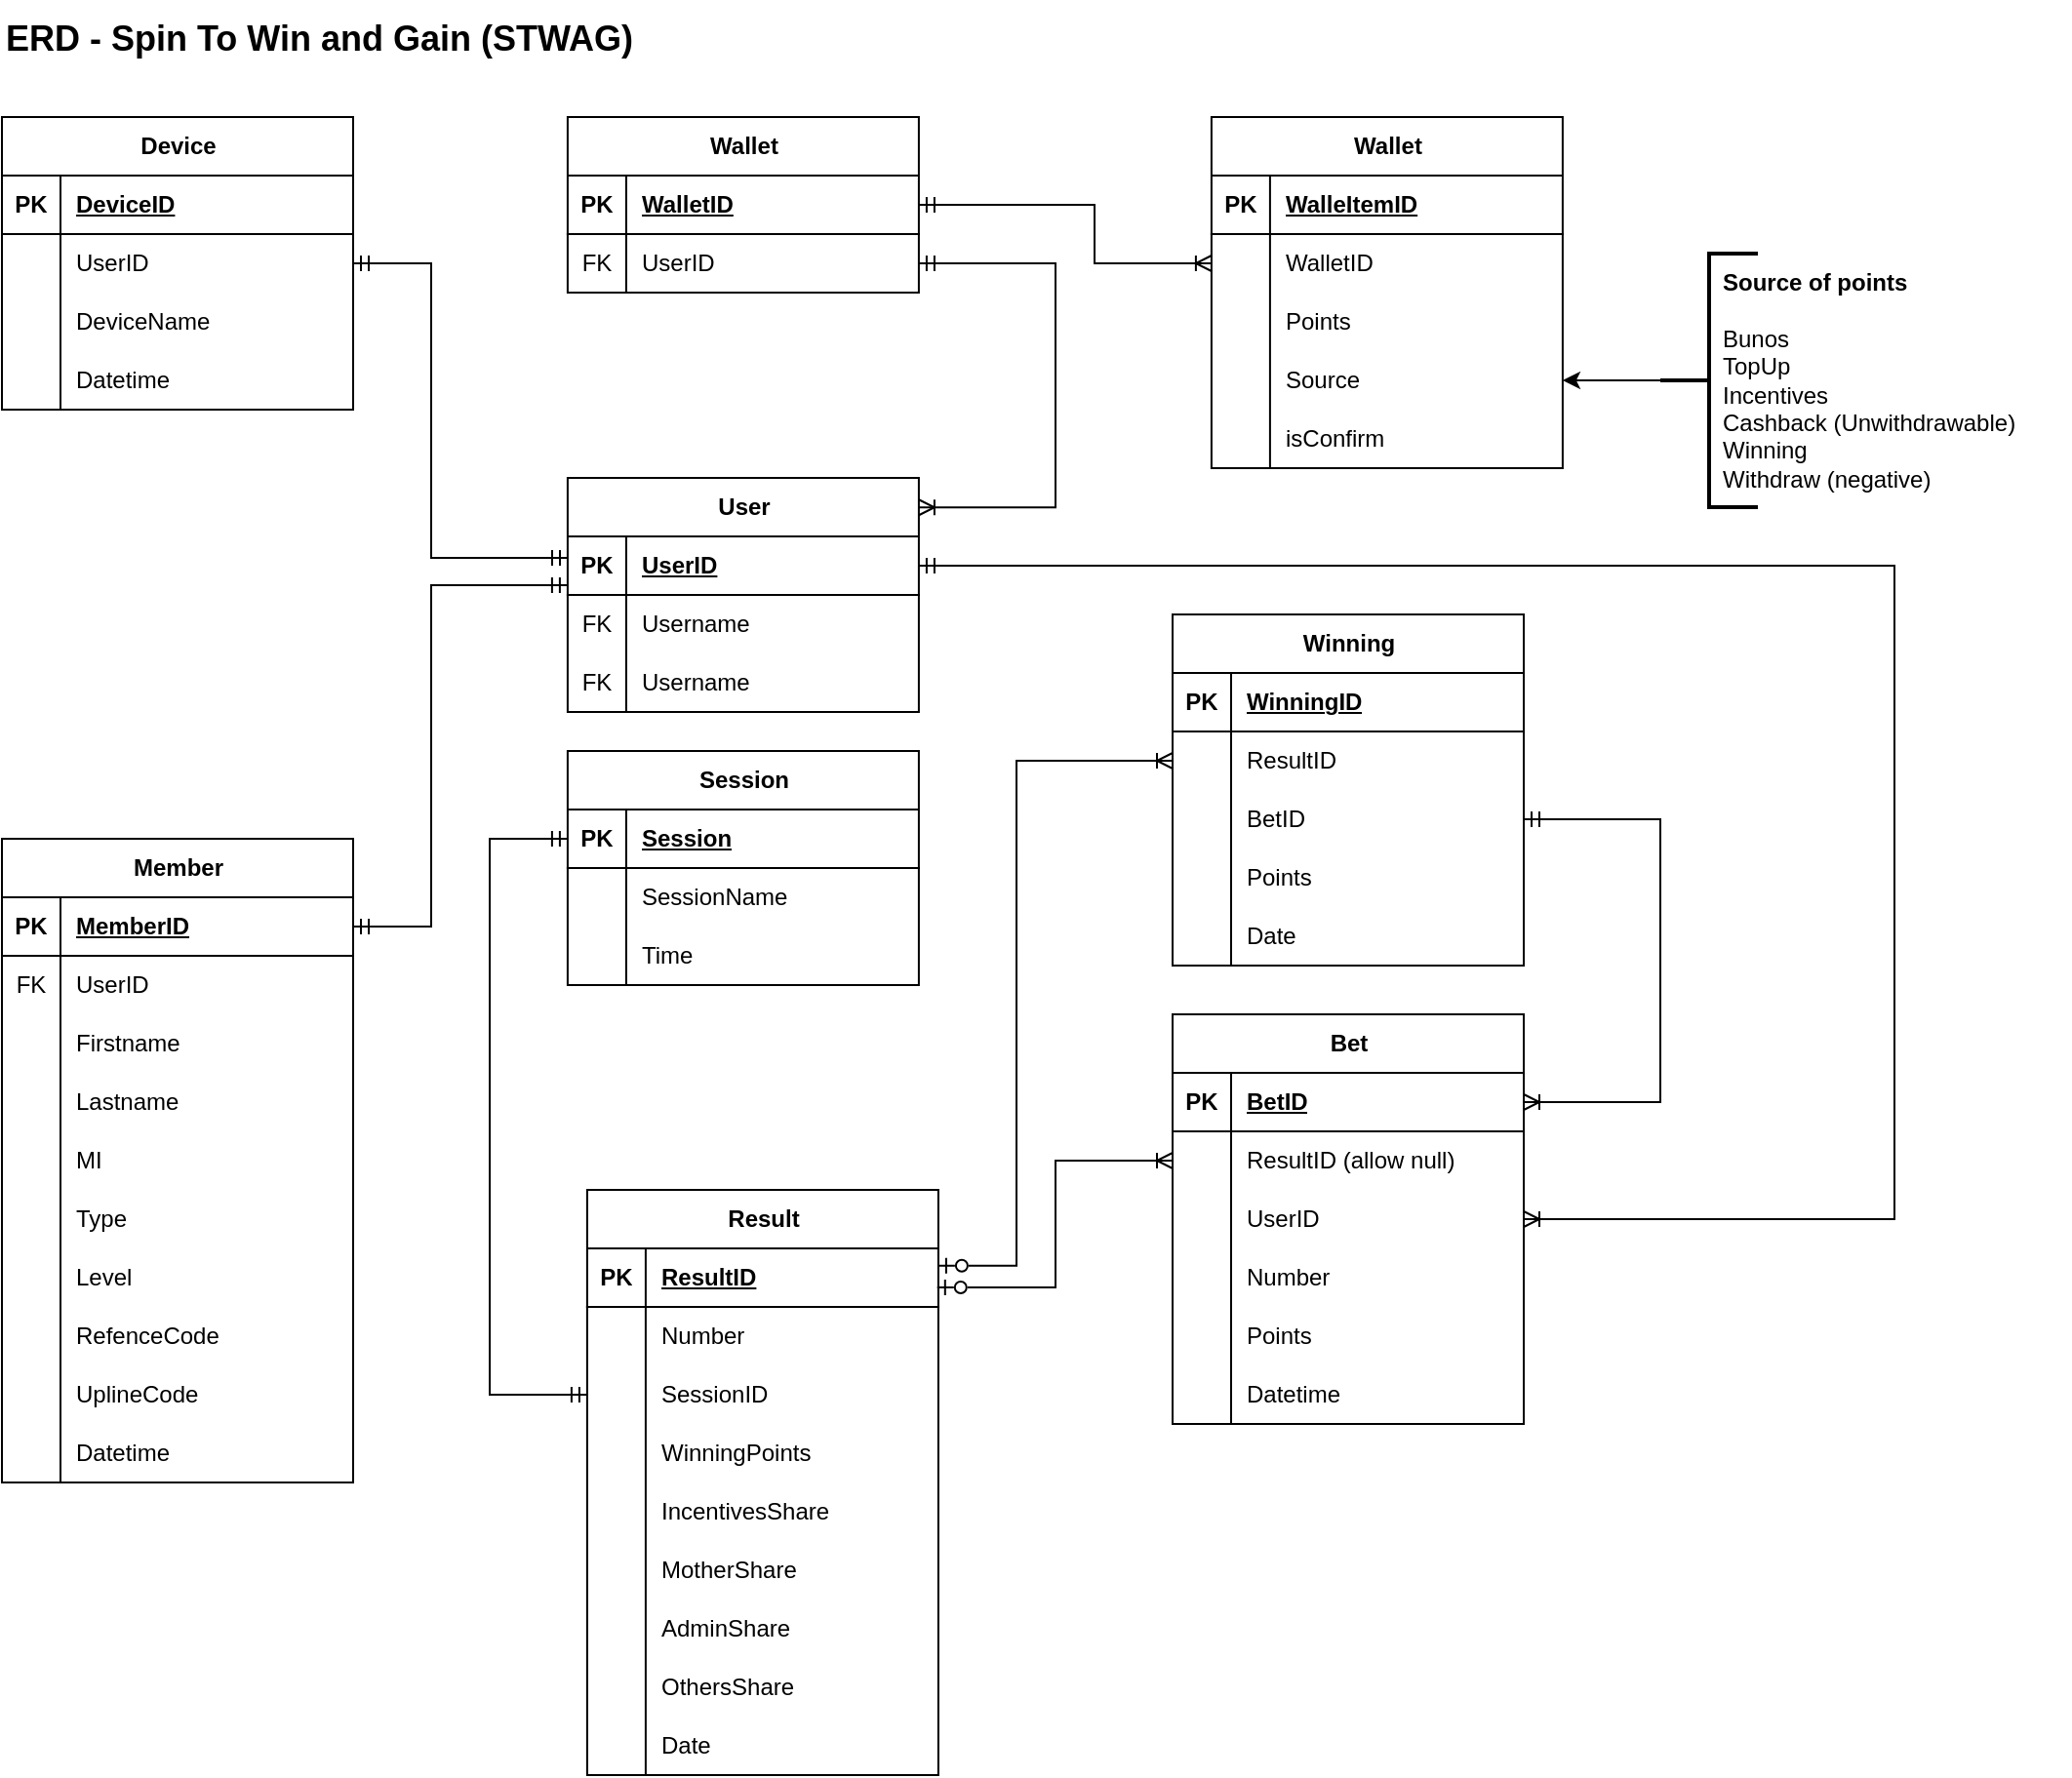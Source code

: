 <mxfile version="26.2.12">
  <diagram name="Page-1" id="dEiOhLW02s0xrNptyXfP">
    <mxGraphModel dx="-41" dy="862" grid="1" gridSize="10" guides="1" tooltips="1" connect="1" arrows="1" fold="1" page="1" pageScale="1" pageWidth="1400" pageHeight="850" math="0" shadow="0">
      <root>
        <mxCell id="0" />
        <mxCell id="1" parent="0" />
        <mxCell id="LVrBTuVjcFDiB5UdXU5p-177" value="Wallet" style="shape=table;startSize=30;container=1;collapsible=1;childLayout=tableLayout;fixedRows=1;rowLines=0;fontStyle=1;align=center;resizeLast=1;html=1;" parent="1" vertex="1">
          <mxGeometry x="2069.95" y="100" width="180" height="180" as="geometry" />
        </mxCell>
        <mxCell id="LVrBTuVjcFDiB5UdXU5p-178" value="" style="shape=tableRow;horizontal=0;startSize=0;swimlaneHead=0;swimlaneBody=0;fillColor=none;collapsible=0;dropTarget=0;points=[[0,0.5],[1,0.5]];portConstraint=eastwest;top=0;left=0;right=0;bottom=1;" parent="LVrBTuVjcFDiB5UdXU5p-177" vertex="1">
          <mxGeometry y="30" width="180" height="30" as="geometry" />
        </mxCell>
        <mxCell id="LVrBTuVjcFDiB5UdXU5p-179" value="PK" style="shape=partialRectangle;connectable=0;fillColor=none;top=0;left=0;bottom=0;right=0;fontStyle=1;overflow=hidden;whiteSpace=wrap;html=1;" parent="LVrBTuVjcFDiB5UdXU5p-178" vertex="1">
          <mxGeometry width="30" height="30" as="geometry">
            <mxRectangle width="30" height="30" as="alternateBounds" />
          </mxGeometry>
        </mxCell>
        <mxCell id="LVrBTuVjcFDiB5UdXU5p-180" value="WalleItemID" style="shape=partialRectangle;connectable=0;fillColor=none;top=0;left=0;bottom=0;right=0;align=left;spacingLeft=6;fontStyle=5;overflow=hidden;whiteSpace=wrap;html=1;" parent="LVrBTuVjcFDiB5UdXU5p-178" vertex="1">
          <mxGeometry x="30" width="150" height="30" as="geometry">
            <mxRectangle width="150" height="30" as="alternateBounds" />
          </mxGeometry>
        </mxCell>
        <mxCell id="LVrBTuVjcFDiB5UdXU5p-181" value="" style="shape=tableRow;horizontal=0;startSize=0;swimlaneHead=0;swimlaneBody=0;fillColor=none;collapsible=0;dropTarget=0;points=[[0,0.5],[1,0.5]];portConstraint=eastwest;top=0;left=0;right=0;bottom=0;" parent="LVrBTuVjcFDiB5UdXU5p-177" vertex="1">
          <mxGeometry y="60" width="180" height="30" as="geometry" />
        </mxCell>
        <mxCell id="LVrBTuVjcFDiB5UdXU5p-182" value="" style="shape=partialRectangle;connectable=0;fillColor=none;top=0;left=0;bottom=0;right=0;editable=1;overflow=hidden;whiteSpace=wrap;html=1;" parent="LVrBTuVjcFDiB5UdXU5p-181" vertex="1">
          <mxGeometry width="30" height="30" as="geometry">
            <mxRectangle width="30" height="30" as="alternateBounds" />
          </mxGeometry>
        </mxCell>
        <mxCell id="LVrBTuVjcFDiB5UdXU5p-183" value="WalletID" style="shape=partialRectangle;connectable=0;fillColor=none;top=0;left=0;bottom=0;right=0;align=left;spacingLeft=6;overflow=hidden;whiteSpace=wrap;html=1;" parent="LVrBTuVjcFDiB5UdXU5p-181" vertex="1">
          <mxGeometry x="30" width="150" height="30" as="geometry">
            <mxRectangle width="150" height="30" as="alternateBounds" />
          </mxGeometry>
        </mxCell>
        <mxCell id="LVrBTuVjcFDiB5UdXU5p-184" value="" style="shape=tableRow;horizontal=0;startSize=0;swimlaneHead=0;swimlaneBody=0;fillColor=none;collapsible=0;dropTarget=0;points=[[0,0.5],[1,0.5]];portConstraint=eastwest;top=0;left=0;right=0;bottom=0;" parent="LVrBTuVjcFDiB5UdXU5p-177" vertex="1">
          <mxGeometry y="90" width="180" height="30" as="geometry" />
        </mxCell>
        <mxCell id="LVrBTuVjcFDiB5UdXU5p-185" value="" style="shape=partialRectangle;connectable=0;fillColor=none;top=0;left=0;bottom=0;right=0;editable=1;overflow=hidden;whiteSpace=wrap;html=1;" parent="LVrBTuVjcFDiB5UdXU5p-184" vertex="1">
          <mxGeometry width="30" height="30" as="geometry">
            <mxRectangle width="30" height="30" as="alternateBounds" />
          </mxGeometry>
        </mxCell>
        <mxCell id="LVrBTuVjcFDiB5UdXU5p-186" value="Points" style="shape=partialRectangle;connectable=0;fillColor=none;top=0;left=0;bottom=0;right=0;align=left;spacingLeft=6;overflow=hidden;whiteSpace=wrap;html=1;" parent="LVrBTuVjcFDiB5UdXU5p-184" vertex="1">
          <mxGeometry x="30" width="150" height="30" as="geometry">
            <mxRectangle width="150" height="30" as="alternateBounds" />
          </mxGeometry>
        </mxCell>
        <mxCell id="LVrBTuVjcFDiB5UdXU5p-291" style="shape=tableRow;horizontal=0;startSize=0;swimlaneHead=0;swimlaneBody=0;fillColor=none;collapsible=0;dropTarget=0;points=[[0,0.5],[1,0.5]];portConstraint=eastwest;top=0;left=0;right=0;bottom=0;" parent="LVrBTuVjcFDiB5UdXU5p-177" vertex="1">
          <mxGeometry y="120" width="180" height="30" as="geometry" />
        </mxCell>
        <mxCell id="LVrBTuVjcFDiB5UdXU5p-292" style="shape=partialRectangle;connectable=0;fillColor=none;top=0;left=0;bottom=0;right=0;editable=1;overflow=hidden;whiteSpace=wrap;html=1;" parent="LVrBTuVjcFDiB5UdXU5p-291" vertex="1">
          <mxGeometry width="30" height="30" as="geometry">
            <mxRectangle width="30" height="30" as="alternateBounds" />
          </mxGeometry>
        </mxCell>
        <mxCell id="LVrBTuVjcFDiB5UdXU5p-293" value="Source" style="shape=partialRectangle;connectable=0;fillColor=none;top=0;left=0;bottom=0;right=0;align=left;spacingLeft=6;overflow=hidden;whiteSpace=wrap;html=1;" parent="LVrBTuVjcFDiB5UdXU5p-291" vertex="1">
          <mxGeometry x="30" width="150" height="30" as="geometry">
            <mxRectangle width="150" height="30" as="alternateBounds" />
          </mxGeometry>
        </mxCell>
        <mxCell id="LVrBTuVjcFDiB5UdXU5p-492" style="shape=tableRow;horizontal=0;startSize=0;swimlaneHead=0;swimlaneBody=0;fillColor=none;collapsible=0;dropTarget=0;points=[[0,0.5],[1,0.5]];portConstraint=eastwest;top=0;left=0;right=0;bottom=0;" parent="LVrBTuVjcFDiB5UdXU5p-177" vertex="1">
          <mxGeometry y="150" width="180" height="30" as="geometry" />
        </mxCell>
        <mxCell id="LVrBTuVjcFDiB5UdXU5p-493" style="shape=partialRectangle;connectable=0;fillColor=none;top=0;left=0;bottom=0;right=0;editable=1;overflow=hidden;whiteSpace=wrap;html=1;" parent="LVrBTuVjcFDiB5UdXU5p-492" vertex="1">
          <mxGeometry width="30" height="30" as="geometry">
            <mxRectangle width="30" height="30" as="alternateBounds" />
          </mxGeometry>
        </mxCell>
        <mxCell id="LVrBTuVjcFDiB5UdXU5p-494" value="isConfirm" style="shape=partialRectangle;connectable=0;fillColor=none;top=0;left=0;bottom=0;right=0;align=left;spacingLeft=6;overflow=hidden;whiteSpace=wrap;html=1;" parent="LVrBTuVjcFDiB5UdXU5p-492" vertex="1">
          <mxGeometry x="30" width="150" height="30" as="geometry">
            <mxRectangle width="150" height="30" as="alternateBounds" />
          </mxGeometry>
        </mxCell>
        <mxCell id="LVrBTuVjcFDiB5UdXU5p-209" value="User" style="shape=table;startSize=30;container=1;collapsible=1;childLayout=tableLayout;fixedRows=1;rowLines=0;fontStyle=1;align=center;resizeLast=1;html=1;" parent="1" vertex="1">
          <mxGeometry x="1739.95" y="285" width="180" height="120" as="geometry">
            <mxRectangle x="350" y="400" width="70" height="30" as="alternateBounds" />
          </mxGeometry>
        </mxCell>
        <mxCell id="LVrBTuVjcFDiB5UdXU5p-210" value="" style="shape=tableRow;horizontal=0;startSize=0;swimlaneHead=0;swimlaneBody=0;fillColor=none;collapsible=0;dropTarget=0;points=[[0,0.5],[1,0.5]];portConstraint=eastwest;top=0;left=0;right=0;bottom=1;" parent="LVrBTuVjcFDiB5UdXU5p-209" vertex="1">
          <mxGeometry y="30" width="180" height="30" as="geometry" />
        </mxCell>
        <mxCell id="LVrBTuVjcFDiB5UdXU5p-211" value="PK" style="shape=partialRectangle;connectable=0;fillColor=none;top=0;left=0;bottom=0;right=0;fontStyle=1;overflow=hidden;whiteSpace=wrap;html=1;" parent="LVrBTuVjcFDiB5UdXU5p-210" vertex="1">
          <mxGeometry width="30" height="30" as="geometry">
            <mxRectangle width="30" height="30" as="alternateBounds" />
          </mxGeometry>
        </mxCell>
        <mxCell id="LVrBTuVjcFDiB5UdXU5p-212" value="UserID" style="shape=partialRectangle;connectable=0;fillColor=none;top=0;left=0;bottom=0;right=0;align=left;spacingLeft=6;fontStyle=5;overflow=hidden;whiteSpace=wrap;html=1;" parent="LVrBTuVjcFDiB5UdXU5p-210" vertex="1">
          <mxGeometry x="30" width="150" height="30" as="geometry">
            <mxRectangle width="150" height="30" as="alternateBounds" />
          </mxGeometry>
        </mxCell>
        <mxCell id="LVrBTuVjcFDiB5UdXU5p-288" value="" style="shape=tableRow;horizontal=0;startSize=0;swimlaneHead=0;swimlaneBody=0;fillColor=none;collapsible=0;dropTarget=0;points=[[0,0.5],[1,0.5]];portConstraint=eastwest;top=0;left=0;right=0;bottom=0;" parent="LVrBTuVjcFDiB5UdXU5p-209" vertex="1">
          <mxGeometry y="60" width="180" height="30" as="geometry" />
        </mxCell>
        <mxCell id="LVrBTuVjcFDiB5UdXU5p-289" value="FK" style="shape=partialRectangle;connectable=0;fillColor=none;top=0;left=0;bottom=0;right=0;editable=1;overflow=hidden;whiteSpace=wrap;html=1;" parent="LVrBTuVjcFDiB5UdXU5p-288" vertex="1">
          <mxGeometry width="30" height="30" as="geometry">
            <mxRectangle width="30" height="30" as="alternateBounds" />
          </mxGeometry>
        </mxCell>
        <mxCell id="LVrBTuVjcFDiB5UdXU5p-290" value="Username" style="shape=partialRectangle;connectable=0;fillColor=none;top=0;left=0;bottom=0;right=0;align=left;spacingLeft=6;overflow=hidden;whiteSpace=wrap;html=1;" parent="LVrBTuVjcFDiB5UdXU5p-288" vertex="1">
          <mxGeometry x="30" width="150" height="30" as="geometry">
            <mxRectangle width="150" height="30" as="alternateBounds" />
          </mxGeometry>
        </mxCell>
        <mxCell id="LVrBTuVjcFDiB5UdXU5p-213" value="" style="shape=tableRow;horizontal=0;startSize=0;swimlaneHead=0;swimlaneBody=0;fillColor=none;collapsible=0;dropTarget=0;points=[[0,0.5],[1,0.5]];portConstraint=eastwest;top=0;left=0;right=0;bottom=0;" parent="LVrBTuVjcFDiB5UdXU5p-209" vertex="1">
          <mxGeometry y="90" width="180" height="30" as="geometry" />
        </mxCell>
        <mxCell id="LVrBTuVjcFDiB5UdXU5p-214" value="FK" style="shape=partialRectangle;connectable=0;fillColor=none;top=0;left=0;bottom=0;right=0;editable=1;overflow=hidden;whiteSpace=wrap;html=1;" parent="LVrBTuVjcFDiB5UdXU5p-213" vertex="1">
          <mxGeometry width="30" height="30" as="geometry">
            <mxRectangle width="30" height="30" as="alternateBounds" />
          </mxGeometry>
        </mxCell>
        <mxCell id="LVrBTuVjcFDiB5UdXU5p-215" value="Username" style="shape=partialRectangle;connectable=0;fillColor=none;top=0;left=0;bottom=0;right=0;align=left;spacingLeft=6;overflow=hidden;whiteSpace=wrap;html=1;" parent="LVrBTuVjcFDiB5UdXU5p-213" vertex="1">
          <mxGeometry x="30" width="150" height="30" as="geometry">
            <mxRectangle width="150" height="30" as="alternateBounds" />
          </mxGeometry>
        </mxCell>
        <mxCell id="LVrBTuVjcFDiB5UdXU5p-216" value="" style="edgeStyle=orthogonalEdgeStyle;fontSize=12;html=1;endArrow=ERoneToMany;startArrow=ERmandOne;rounded=0;fontFamily=Helvetica;fontColor=default;fontStyle=1;exitX=1;exitY=0.5;exitDx=0;exitDy=0;entryX=0;entryY=0.5;entryDx=0;entryDy=0;endFill=0;startFill=0;" parent="1" source="LVrBTuVjcFDiB5UdXU5p-295" target="LVrBTuVjcFDiB5UdXU5p-181" edge="1">
          <mxGeometry width="100" height="100" relative="1" as="geometry">
            <mxPoint x="1649.95" y="300" as="sourcePoint" />
            <mxPoint x="1639.95" y="40" as="targetPoint" />
            <Array as="points">
              <mxPoint x="2010" y="145" />
              <mxPoint x="2010" y="175" />
            </Array>
          </mxGeometry>
        </mxCell>
        <mxCell id="LVrBTuVjcFDiB5UdXU5p-217" value="" style="edgeStyle=orthogonalEdgeStyle;fontSize=12;html=1;endArrow=ERmandOne;startArrow=ERmandOne;rounded=0;fontFamily=Helvetica;fontColor=default;fontStyle=1;endFill=0;entryX=1;entryY=0.5;entryDx=0;entryDy=0;" parent="1" source="LVrBTuVjcFDiB5UdXU5p-210" target="LVrBTuVjcFDiB5UdXU5p-377" edge="1">
          <mxGeometry width="100" height="100" relative="1" as="geometry">
            <mxPoint x="1839.95" y="225" as="sourcePoint" />
            <mxPoint x="1630" y="510" as="targetPoint" />
            <Array as="points">
              <mxPoint x="1670" y="340" />
              <mxPoint x="1670" y="515" />
            </Array>
          </mxGeometry>
        </mxCell>
        <mxCell id="LVrBTuVjcFDiB5UdXU5p-294" value="Wallet" style="shape=table;startSize=30;container=1;collapsible=1;childLayout=tableLayout;fixedRows=1;rowLines=0;fontStyle=1;align=center;resizeLast=1;html=1;" parent="1" vertex="1">
          <mxGeometry x="1739.95" y="100" width="180" height="90" as="geometry">
            <mxRectangle x="350" y="400" width="70" height="30" as="alternateBounds" />
          </mxGeometry>
        </mxCell>
        <mxCell id="LVrBTuVjcFDiB5UdXU5p-295" value="" style="shape=tableRow;horizontal=0;startSize=0;swimlaneHead=0;swimlaneBody=0;fillColor=none;collapsible=0;dropTarget=0;points=[[0,0.5],[1,0.5]];portConstraint=eastwest;top=0;left=0;right=0;bottom=1;" parent="LVrBTuVjcFDiB5UdXU5p-294" vertex="1">
          <mxGeometry y="30" width="180" height="30" as="geometry" />
        </mxCell>
        <mxCell id="LVrBTuVjcFDiB5UdXU5p-296" value="PK" style="shape=partialRectangle;connectable=0;fillColor=none;top=0;left=0;bottom=0;right=0;fontStyle=1;overflow=hidden;whiteSpace=wrap;html=1;" parent="LVrBTuVjcFDiB5UdXU5p-295" vertex="1">
          <mxGeometry width="30" height="30" as="geometry">
            <mxRectangle width="30" height="30" as="alternateBounds" />
          </mxGeometry>
        </mxCell>
        <mxCell id="LVrBTuVjcFDiB5UdXU5p-297" value="WalletID" style="shape=partialRectangle;connectable=0;fillColor=none;top=0;left=0;bottom=0;right=0;align=left;spacingLeft=6;fontStyle=5;overflow=hidden;whiteSpace=wrap;html=1;" parent="LVrBTuVjcFDiB5UdXU5p-295" vertex="1">
          <mxGeometry x="30" width="150" height="30" as="geometry">
            <mxRectangle width="150" height="30" as="alternateBounds" />
          </mxGeometry>
        </mxCell>
        <mxCell id="LVrBTuVjcFDiB5UdXU5p-298" value="" style="shape=tableRow;horizontal=0;startSize=0;swimlaneHead=0;swimlaneBody=0;fillColor=none;collapsible=0;dropTarget=0;points=[[0,0.5],[1,0.5]];portConstraint=eastwest;top=0;left=0;right=0;bottom=0;" parent="LVrBTuVjcFDiB5UdXU5p-294" vertex="1">
          <mxGeometry y="60" width="180" height="30" as="geometry" />
        </mxCell>
        <mxCell id="LVrBTuVjcFDiB5UdXU5p-299" value="FK" style="shape=partialRectangle;connectable=0;fillColor=none;top=0;left=0;bottom=0;right=0;editable=1;overflow=hidden;whiteSpace=wrap;html=1;" parent="LVrBTuVjcFDiB5UdXU5p-298" vertex="1">
          <mxGeometry width="30" height="30" as="geometry">
            <mxRectangle width="30" height="30" as="alternateBounds" />
          </mxGeometry>
        </mxCell>
        <mxCell id="LVrBTuVjcFDiB5UdXU5p-300" value="UserID" style="shape=partialRectangle;connectable=0;fillColor=none;top=0;left=0;bottom=0;right=0;align=left;spacingLeft=6;overflow=hidden;whiteSpace=wrap;html=1;" parent="LVrBTuVjcFDiB5UdXU5p-298" vertex="1">
          <mxGeometry x="30" width="150" height="30" as="geometry">
            <mxRectangle width="150" height="30" as="alternateBounds" />
          </mxGeometry>
        </mxCell>
        <mxCell id="LVrBTuVjcFDiB5UdXU5p-301" value="" style="edgeStyle=orthogonalEdgeStyle;fontSize=12;html=1;endArrow=ERoneToMany;startArrow=ERmandOne;rounded=0;fontFamily=Helvetica;fontColor=default;fontStyle=1;exitX=1;exitY=0.5;exitDx=0;exitDy=0;entryX=1;entryY=0.126;entryDx=0;entryDy=0;endFill=0;startFill=0;entryPerimeter=0;" parent="1" source="LVrBTuVjcFDiB5UdXU5p-298" target="LVrBTuVjcFDiB5UdXU5p-209" edge="1">
          <mxGeometry width="100" height="100" relative="1" as="geometry">
            <mxPoint x="1640" y="50" as="sourcePoint" />
            <mxPoint x="1750" y="80" as="targetPoint" />
            <Array as="points">
              <mxPoint x="1990" y="175" />
              <mxPoint x="1990" y="300" />
            </Array>
          </mxGeometry>
        </mxCell>
        <mxCell id="LVrBTuVjcFDiB5UdXU5p-313" value="Device" style="shape=table;startSize=30;container=1;collapsible=1;childLayout=tableLayout;fixedRows=1;rowLines=0;fontStyle=1;align=center;resizeLast=1;html=1;" parent="1" vertex="1">
          <mxGeometry x="1450" y="100" width="180" height="150" as="geometry">
            <mxRectangle x="1450" y="100" width="80" height="30" as="alternateBounds" />
          </mxGeometry>
        </mxCell>
        <mxCell id="LVrBTuVjcFDiB5UdXU5p-314" value="" style="shape=tableRow;horizontal=0;startSize=0;swimlaneHead=0;swimlaneBody=0;fillColor=none;collapsible=0;dropTarget=0;points=[[0,0.5],[1,0.5]];portConstraint=eastwest;top=0;left=0;right=0;bottom=1;" parent="LVrBTuVjcFDiB5UdXU5p-313" vertex="1">
          <mxGeometry y="30" width="180" height="30" as="geometry" />
        </mxCell>
        <mxCell id="LVrBTuVjcFDiB5UdXU5p-315" value="PK" style="shape=partialRectangle;connectable=0;fillColor=none;top=0;left=0;bottom=0;right=0;fontStyle=1;overflow=hidden;whiteSpace=wrap;html=1;" parent="LVrBTuVjcFDiB5UdXU5p-314" vertex="1">
          <mxGeometry width="30" height="30" as="geometry">
            <mxRectangle width="30" height="30" as="alternateBounds" />
          </mxGeometry>
        </mxCell>
        <mxCell id="LVrBTuVjcFDiB5UdXU5p-316" value="DeviceID" style="shape=partialRectangle;connectable=0;fillColor=none;top=0;left=0;bottom=0;right=0;align=left;spacingLeft=6;fontStyle=5;overflow=hidden;whiteSpace=wrap;html=1;" parent="LVrBTuVjcFDiB5UdXU5p-314" vertex="1">
          <mxGeometry x="30" width="150" height="30" as="geometry">
            <mxRectangle width="150" height="30" as="alternateBounds" />
          </mxGeometry>
        </mxCell>
        <mxCell id="LVrBTuVjcFDiB5UdXU5p-317" value="" style="shape=tableRow;horizontal=0;startSize=0;swimlaneHead=0;swimlaneBody=0;fillColor=none;collapsible=0;dropTarget=0;points=[[0,0.5],[1,0.5]];portConstraint=eastwest;top=0;left=0;right=0;bottom=0;" parent="LVrBTuVjcFDiB5UdXU5p-313" vertex="1">
          <mxGeometry y="60" width="180" height="30" as="geometry" />
        </mxCell>
        <mxCell id="LVrBTuVjcFDiB5UdXU5p-318" value="" style="shape=partialRectangle;connectable=0;fillColor=none;top=0;left=0;bottom=0;right=0;editable=1;overflow=hidden;whiteSpace=wrap;html=1;" parent="LVrBTuVjcFDiB5UdXU5p-317" vertex="1">
          <mxGeometry width="30" height="30" as="geometry">
            <mxRectangle width="30" height="30" as="alternateBounds" />
          </mxGeometry>
        </mxCell>
        <mxCell id="LVrBTuVjcFDiB5UdXU5p-319" value="UserID" style="shape=partialRectangle;connectable=0;fillColor=none;top=0;left=0;bottom=0;right=0;align=left;spacingLeft=6;overflow=hidden;whiteSpace=wrap;html=1;" parent="LVrBTuVjcFDiB5UdXU5p-317" vertex="1">
          <mxGeometry x="30" width="150" height="30" as="geometry">
            <mxRectangle width="150" height="30" as="alternateBounds" />
          </mxGeometry>
        </mxCell>
        <mxCell id="LVrBTuVjcFDiB5UdXU5p-320" value="" style="shape=tableRow;horizontal=0;startSize=0;swimlaneHead=0;swimlaneBody=0;fillColor=none;collapsible=0;dropTarget=0;points=[[0,0.5],[1,0.5]];portConstraint=eastwest;top=0;left=0;right=0;bottom=0;" parent="LVrBTuVjcFDiB5UdXU5p-313" vertex="1">
          <mxGeometry y="90" width="180" height="30" as="geometry" />
        </mxCell>
        <mxCell id="LVrBTuVjcFDiB5UdXU5p-321" value="" style="shape=partialRectangle;connectable=0;fillColor=none;top=0;left=0;bottom=0;right=0;editable=1;overflow=hidden;whiteSpace=wrap;html=1;" parent="LVrBTuVjcFDiB5UdXU5p-320" vertex="1">
          <mxGeometry width="30" height="30" as="geometry">
            <mxRectangle width="30" height="30" as="alternateBounds" />
          </mxGeometry>
        </mxCell>
        <mxCell id="LVrBTuVjcFDiB5UdXU5p-322" value="DeviceName" style="shape=partialRectangle;connectable=0;fillColor=none;top=0;left=0;bottom=0;right=0;align=left;spacingLeft=6;overflow=hidden;whiteSpace=wrap;html=1;" parent="LVrBTuVjcFDiB5UdXU5p-320" vertex="1">
          <mxGeometry x="30" width="150" height="30" as="geometry">
            <mxRectangle width="150" height="30" as="alternateBounds" />
          </mxGeometry>
        </mxCell>
        <mxCell id="LVrBTuVjcFDiB5UdXU5p-323" style="shape=tableRow;horizontal=0;startSize=0;swimlaneHead=0;swimlaneBody=0;fillColor=none;collapsible=0;dropTarget=0;points=[[0,0.5],[1,0.5]];portConstraint=eastwest;top=0;left=0;right=0;bottom=0;" parent="LVrBTuVjcFDiB5UdXU5p-313" vertex="1">
          <mxGeometry y="120" width="180" height="30" as="geometry" />
        </mxCell>
        <mxCell id="LVrBTuVjcFDiB5UdXU5p-324" style="shape=partialRectangle;connectable=0;fillColor=none;top=0;left=0;bottom=0;right=0;editable=1;overflow=hidden;whiteSpace=wrap;html=1;" parent="LVrBTuVjcFDiB5UdXU5p-323" vertex="1">
          <mxGeometry width="30" height="30" as="geometry">
            <mxRectangle width="30" height="30" as="alternateBounds" />
          </mxGeometry>
        </mxCell>
        <mxCell id="LVrBTuVjcFDiB5UdXU5p-325" value="Datetime" style="shape=partialRectangle;connectable=0;fillColor=none;top=0;left=0;bottom=0;right=0;align=left;spacingLeft=6;overflow=hidden;whiteSpace=wrap;html=1;" parent="LVrBTuVjcFDiB5UdXU5p-323" vertex="1">
          <mxGeometry x="30" width="150" height="30" as="geometry">
            <mxRectangle width="150" height="30" as="alternateBounds" />
          </mxGeometry>
        </mxCell>
        <mxCell id="LVrBTuVjcFDiB5UdXU5p-326" value="" style="edgeStyle=orthogonalEdgeStyle;fontSize=12;html=1;endArrow=ERmandOne;startArrow=ERmandOne;rounded=0;fontFamily=Helvetica;fontColor=default;fontStyle=1;endFill=0;entryX=1;entryY=0.5;entryDx=0;entryDy=0;" parent="1" target="LVrBTuVjcFDiB5UdXU5p-317" edge="1">
          <mxGeometry width="100" height="100" relative="1" as="geometry">
            <mxPoint x="1740" y="326" as="sourcePoint" />
            <mxPoint x="1640" y="520" as="targetPoint" />
            <Array as="points">
              <mxPoint x="1670" y="326" />
              <mxPoint x="1670" y="175" />
            </Array>
          </mxGeometry>
        </mxCell>
        <mxCell id="LVrBTuVjcFDiB5UdXU5p-327" value="&lt;span style=&quot;&quot;&gt;&lt;font style=&quot;font-size: 18px;&quot;&gt;&lt;font style=&quot;&quot;&gt;ERD &lt;/font&gt;- Spin To Win and Gain (STWAG)&lt;/font&gt;&lt;/span&gt;" style="text;html=1;align=left;verticalAlign=middle;whiteSpace=wrap;rounded=0;fontFamily=Helvetica;fontSize=12;fontColor=default;fontStyle=1;" parent="1" vertex="1">
          <mxGeometry x="1450" y="40" width="370" height="40" as="geometry" />
        </mxCell>
        <mxCell id="LVrBTuVjcFDiB5UdXU5p-373" style="edgeStyle=orthogonalEdgeStyle;rounded=0;orthogonalLoop=1;jettySize=auto;html=1;entryX=1;entryY=0.5;entryDx=0;entryDy=0;fontFamily=Helvetica;fontSize=12;fontColor=default;fontStyle=1;" parent="1" source="LVrBTuVjcFDiB5UdXU5p-372" target="LVrBTuVjcFDiB5UdXU5p-291" edge="1">
          <mxGeometry relative="1" as="geometry" />
        </mxCell>
        <mxCell id="LVrBTuVjcFDiB5UdXU5p-372" value="" style="strokeWidth=2;html=1;shape=mxgraph.flowchart.annotation_2;align=left;labelPosition=right;pointerEvents=1;strokeColor=default;verticalAlign=middle;fontFamily=Helvetica;fontSize=12;fontColor=default;fontStyle=1;fillColor=default;" parent="1" vertex="1">
          <mxGeometry x="2300" y="170" width="50" height="130" as="geometry" />
        </mxCell>
        <mxCell id="LVrBTuVjcFDiB5UdXU5p-374" value="Source of points&lt;div&gt;&lt;br&gt;&lt;/div&gt;&lt;div&gt;&lt;font style=&quot;font-weight: normal;&quot;&gt;Bunos&lt;/font&gt;&lt;/div&gt;&lt;div&gt;&lt;font style=&quot;font-weight: normal;&quot;&gt;TopUp&lt;/font&gt;&lt;/div&gt;&lt;div&gt;&lt;font style=&quot;font-weight: normal;&quot;&gt;Incentives&lt;/font&gt;&lt;/div&gt;&lt;div&gt;&lt;font style=&quot;font-weight: normal;&quot;&gt;Cashback (Unwithdrawable)&lt;/font&gt;&lt;/div&gt;&lt;div&gt;&lt;font style=&quot;font-weight: normal;&quot;&gt;Winning&lt;/font&gt;&lt;/div&gt;&lt;div&gt;&lt;font style=&quot;font-weight: normal;&quot;&gt;Withdraw (negative)&lt;/font&gt;&lt;/div&gt;" style="text;html=1;align=left;verticalAlign=middle;whiteSpace=wrap;rounded=0;fontFamily=Helvetica;fontSize=12;fontColor=default;fontStyle=1;" parent="1" vertex="1">
          <mxGeometry x="2330" y="185" width="180" height="100" as="geometry" />
        </mxCell>
        <mxCell id="LVrBTuVjcFDiB5UdXU5p-376" value="Member" style="shape=table;startSize=30;container=1;collapsible=1;childLayout=tableLayout;fixedRows=1;rowLines=0;fontStyle=1;align=center;resizeLast=1;html=1;" parent="1" vertex="1">
          <mxGeometry x="1450" y="470" width="180" height="330" as="geometry" />
        </mxCell>
        <mxCell id="LVrBTuVjcFDiB5UdXU5p-377" value="" style="shape=tableRow;horizontal=0;startSize=0;swimlaneHead=0;swimlaneBody=0;fillColor=none;collapsible=0;dropTarget=0;points=[[0,0.5],[1,0.5]];portConstraint=eastwest;top=0;left=0;right=0;bottom=1;" parent="LVrBTuVjcFDiB5UdXU5p-376" vertex="1">
          <mxGeometry y="30" width="180" height="30" as="geometry" />
        </mxCell>
        <mxCell id="LVrBTuVjcFDiB5UdXU5p-378" value="PK" style="shape=partialRectangle;connectable=0;fillColor=none;top=0;left=0;bottom=0;right=0;fontStyle=1;overflow=hidden;whiteSpace=wrap;html=1;" parent="LVrBTuVjcFDiB5UdXU5p-377" vertex="1">
          <mxGeometry width="30" height="30" as="geometry">
            <mxRectangle width="30" height="30" as="alternateBounds" />
          </mxGeometry>
        </mxCell>
        <mxCell id="LVrBTuVjcFDiB5UdXU5p-379" value="MemberID" style="shape=partialRectangle;connectable=0;fillColor=none;top=0;left=0;bottom=0;right=0;align=left;spacingLeft=6;fontStyle=5;overflow=hidden;whiteSpace=wrap;html=1;" parent="LVrBTuVjcFDiB5UdXU5p-377" vertex="1">
          <mxGeometry x="30" width="150" height="30" as="geometry">
            <mxRectangle width="150" height="30" as="alternateBounds" />
          </mxGeometry>
        </mxCell>
        <mxCell id="LVrBTuVjcFDiB5UdXU5p-380" style="shape=tableRow;horizontal=0;startSize=0;swimlaneHead=0;swimlaneBody=0;fillColor=none;collapsible=0;dropTarget=0;points=[[0,0.5],[1,0.5]];portConstraint=eastwest;top=0;left=0;right=0;bottom=0;" parent="LVrBTuVjcFDiB5UdXU5p-376" vertex="1">
          <mxGeometry y="60" width="180" height="30" as="geometry" />
        </mxCell>
        <mxCell id="LVrBTuVjcFDiB5UdXU5p-381" value="FK" style="shape=partialRectangle;connectable=0;fillColor=none;top=0;left=0;bottom=0;right=0;editable=1;overflow=hidden;whiteSpace=wrap;html=1;" parent="LVrBTuVjcFDiB5UdXU5p-380" vertex="1">
          <mxGeometry width="30" height="30" as="geometry">
            <mxRectangle width="30" height="30" as="alternateBounds" />
          </mxGeometry>
        </mxCell>
        <mxCell id="LVrBTuVjcFDiB5UdXU5p-382" value="UserID" style="shape=partialRectangle;connectable=0;fillColor=none;top=0;left=0;bottom=0;right=0;align=left;spacingLeft=6;overflow=hidden;whiteSpace=wrap;html=1;" parent="LVrBTuVjcFDiB5UdXU5p-380" vertex="1">
          <mxGeometry x="30" width="150" height="30" as="geometry">
            <mxRectangle width="150" height="30" as="alternateBounds" />
          </mxGeometry>
        </mxCell>
        <mxCell id="LVrBTuVjcFDiB5UdXU5p-383" value="" style="shape=tableRow;horizontal=0;startSize=0;swimlaneHead=0;swimlaneBody=0;fillColor=none;collapsible=0;dropTarget=0;points=[[0,0.5],[1,0.5]];portConstraint=eastwest;top=0;left=0;right=0;bottom=0;" parent="LVrBTuVjcFDiB5UdXU5p-376" vertex="1">
          <mxGeometry y="90" width="180" height="30" as="geometry" />
        </mxCell>
        <mxCell id="LVrBTuVjcFDiB5UdXU5p-384" value="" style="shape=partialRectangle;connectable=0;fillColor=none;top=0;left=0;bottom=0;right=0;editable=1;overflow=hidden;whiteSpace=wrap;html=1;" parent="LVrBTuVjcFDiB5UdXU5p-383" vertex="1">
          <mxGeometry width="30" height="30" as="geometry">
            <mxRectangle width="30" height="30" as="alternateBounds" />
          </mxGeometry>
        </mxCell>
        <mxCell id="LVrBTuVjcFDiB5UdXU5p-385" value="Firstname" style="shape=partialRectangle;connectable=0;fillColor=none;top=0;left=0;bottom=0;right=0;align=left;spacingLeft=6;overflow=hidden;whiteSpace=wrap;html=1;" parent="LVrBTuVjcFDiB5UdXU5p-383" vertex="1">
          <mxGeometry x="30" width="150" height="30" as="geometry">
            <mxRectangle width="150" height="30" as="alternateBounds" />
          </mxGeometry>
        </mxCell>
        <mxCell id="LVrBTuVjcFDiB5UdXU5p-386" value="" style="shape=tableRow;horizontal=0;startSize=0;swimlaneHead=0;swimlaneBody=0;fillColor=none;collapsible=0;dropTarget=0;points=[[0,0.5],[1,0.5]];portConstraint=eastwest;top=0;left=0;right=0;bottom=0;" parent="LVrBTuVjcFDiB5UdXU5p-376" vertex="1">
          <mxGeometry y="120" width="180" height="30" as="geometry" />
        </mxCell>
        <mxCell id="LVrBTuVjcFDiB5UdXU5p-387" value="" style="shape=partialRectangle;connectable=0;fillColor=none;top=0;left=0;bottom=0;right=0;editable=1;overflow=hidden;whiteSpace=wrap;html=1;" parent="LVrBTuVjcFDiB5UdXU5p-386" vertex="1">
          <mxGeometry width="30" height="30" as="geometry">
            <mxRectangle width="30" height="30" as="alternateBounds" />
          </mxGeometry>
        </mxCell>
        <mxCell id="LVrBTuVjcFDiB5UdXU5p-388" value="Lastname" style="shape=partialRectangle;connectable=0;fillColor=none;top=0;left=0;bottom=0;right=0;align=left;spacingLeft=6;overflow=hidden;whiteSpace=wrap;html=1;" parent="LVrBTuVjcFDiB5UdXU5p-386" vertex="1">
          <mxGeometry x="30" width="150" height="30" as="geometry">
            <mxRectangle width="150" height="30" as="alternateBounds" />
          </mxGeometry>
        </mxCell>
        <mxCell id="LVrBTuVjcFDiB5UdXU5p-389" style="shape=tableRow;horizontal=0;startSize=0;swimlaneHead=0;swimlaneBody=0;fillColor=none;collapsible=0;dropTarget=0;points=[[0,0.5],[1,0.5]];portConstraint=eastwest;top=0;left=0;right=0;bottom=0;" parent="LVrBTuVjcFDiB5UdXU5p-376" vertex="1">
          <mxGeometry y="150" width="180" height="30" as="geometry" />
        </mxCell>
        <mxCell id="LVrBTuVjcFDiB5UdXU5p-390" style="shape=partialRectangle;connectable=0;fillColor=none;top=0;left=0;bottom=0;right=0;editable=1;overflow=hidden;whiteSpace=wrap;html=1;" parent="LVrBTuVjcFDiB5UdXU5p-389" vertex="1">
          <mxGeometry width="30" height="30" as="geometry">
            <mxRectangle width="30" height="30" as="alternateBounds" />
          </mxGeometry>
        </mxCell>
        <mxCell id="LVrBTuVjcFDiB5UdXU5p-391" value="MI" style="shape=partialRectangle;connectable=0;fillColor=none;top=0;left=0;bottom=0;right=0;align=left;spacingLeft=6;overflow=hidden;whiteSpace=wrap;html=1;" parent="LVrBTuVjcFDiB5UdXU5p-389" vertex="1">
          <mxGeometry x="30" width="150" height="30" as="geometry">
            <mxRectangle width="150" height="30" as="alternateBounds" />
          </mxGeometry>
        </mxCell>
        <mxCell id="LVrBTuVjcFDiB5UdXU5p-392" style="shape=tableRow;horizontal=0;startSize=0;swimlaneHead=0;swimlaneBody=0;fillColor=none;collapsible=0;dropTarget=0;points=[[0,0.5],[1,0.5]];portConstraint=eastwest;top=0;left=0;right=0;bottom=0;" parent="LVrBTuVjcFDiB5UdXU5p-376" vertex="1">
          <mxGeometry y="180" width="180" height="30" as="geometry" />
        </mxCell>
        <mxCell id="LVrBTuVjcFDiB5UdXU5p-393" style="shape=partialRectangle;connectable=0;fillColor=none;top=0;left=0;bottom=0;right=0;editable=1;overflow=hidden;whiteSpace=wrap;html=1;" parent="LVrBTuVjcFDiB5UdXU5p-392" vertex="1">
          <mxGeometry width="30" height="30" as="geometry">
            <mxRectangle width="30" height="30" as="alternateBounds" />
          </mxGeometry>
        </mxCell>
        <mxCell id="LVrBTuVjcFDiB5UdXU5p-394" value="Type" style="shape=partialRectangle;connectable=0;fillColor=none;top=0;left=0;bottom=0;right=0;align=left;spacingLeft=6;overflow=hidden;whiteSpace=wrap;html=1;" parent="LVrBTuVjcFDiB5UdXU5p-392" vertex="1">
          <mxGeometry x="30" width="150" height="30" as="geometry">
            <mxRectangle width="150" height="30" as="alternateBounds" />
          </mxGeometry>
        </mxCell>
        <mxCell id="LVrBTuVjcFDiB5UdXU5p-395" style="shape=tableRow;horizontal=0;startSize=0;swimlaneHead=0;swimlaneBody=0;fillColor=none;collapsible=0;dropTarget=0;points=[[0,0.5],[1,0.5]];portConstraint=eastwest;top=0;left=0;right=0;bottom=0;" parent="LVrBTuVjcFDiB5UdXU5p-376" vertex="1">
          <mxGeometry y="210" width="180" height="30" as="geometry" />
        </mxCell>
        <mxCell id="LVrBTuVjcFDiB5UdXU5p-396" style="shape=partialRectangle;connectable=0;fillColor=none;top=0;left=0;bottom=0;right=0;editable=1;overflow=hidden;whiteSpace=wrap;html=1;" parent="LVrBTuVjcFDiB5UdXU5p-395" vertex="1">
          <mxGeometry width="30" height="30" as="geometry">
            <mxRectangle width="30" height="30" as="alternateBounds" />
          </mxGeometry>
        </mxCell>
        <mxCell id="LVrBTuVjcFDiB5UdXU5p-397" value="Level" style="shape=partialRectangle;connectable=0;fillColor=none;top=0;left=0;bottom=0;right=0;align=left;spacingLeft=6;overflow=hidden;whiteSpace=wrap;html=1;" parent="LVrBTuVjcFDiB5UdXU5p-395" vertex="1">
          <mxGeometry x="30" width="150" height="30" as="geometry">
            <mxRectangle width="150" height="30" as="alternateBounds" />
          </mxGeometry>
        </mxCell>
        <mxCell id="LVrBTuVjcFDiB5UdXU5p-398" style="shape=tableRow;horizontal=0;startSize=0;swimlaneHead=0;swimlaneBody=0;fillColor=none;collapsible=0;dropTarget=0;points=[[0,0.5],[1,0.5]];portConstraint=eastwest;top=0;left=0;right=0;bottom=0;" parent="LVrBTuVjcFDiB5UdXU5p-376" vertex="1">
          <mxGeometry y="240" width="180" height="30" as="geometry" />
        </mxCell>
        <mxCell id="LVrBTuVjcFDiB5UdXU5p-399" style="shape=partialRectangle;connectable=0;fillColor=none;top=0;left=0;bottom=0;right=0;editable=1;overflow=hidden;whiteSpace=wrap;html=1;" parent="LVrBTuVjcFDiB5UdXU5p-398" vertex="1">
          <mxGeometry width="30" height="30" as="geometry">
            <mxRectangle width="30" height="30" as="alternateBounds" />
          </mxGeometry>
        </mxCell>
        <mxCell id="LVrBTuVjcFDiB5UdXU5p-400" value="RefenceCode" style="shape=partialRectangle;connectable=0;fillColor=none;top=0;left=0;bottom=0;right=0;align=left;spacingLeft=6;overflow=hidden;whiteSpace=wrap;html=1;" parent="LVrBTuVjcFDiB5UdXU5p-398" vertex="1">
          <mxGeometry x="30" width="150" height="30" as="geometry">
            <mxRectangle width="150" height="30" as="alternateBounds" />
          </mxGeometry>
        </mxCell>
        <mxCell id="LVrBTuVjcFDiB5UdXU5p-401" style="shape=tableRow;horizontal=0;startSize=0;swimlaneHead=0;swimlaneBody=0;fillColor=none;collapsible=0;dropTarget=0;points=[[0,0.5],[1,0.5]];portConstraint=eastwest;top=0;left=0;right=0;bottom=0;" parent="LVrBTuVjcFDiB5UdXU5p-376" vertex="1">
          <mxGeometry y="270" width="180" height="30" as="geometry" />
        </mxCell>
        <mxCell id="LVrBTuVjcFDiB5UdXU5p-402" style="shape=partialRectangle;connectable=0;fillColor=none;top=0;left=0;bottom=0;right=0;editable=1;overflow=hidden;whiteSpace=wrap;html=1;" parent="LVrBTuVjcFDiB5UdXU5p-401" vertex="1">
          <mxGeometry width="30" height="30" as="geometry">
            <mxRectangle width="30" height="30" as="alternateBounds" />
          </mxGeometry>
        </mxCell>
        <mxCell id="LVrBTuVjcFDiB5UdXU5p-403" value="UplineCode" style="shape=partialRectangle;connectable=0;fillColor=none;top=0;left=0;bottom=0;right=0;align=left;spacingLeft=6;overflow=hidden;whiteSpace=wrap;html=1;" parent="LVrBTuVjcFDiB5UdXU5p-401" vertex="1">
          <mxGeometry x="30" width="150" height="30" as="geometry">
            <mxRectangle width="150" height="30" as="alternateBounds" />
          </mxGeometry>
        </mxCell>
        <mxCell id="LVrBTuVjcFDiB5UdXU5p-404" style="shape=tableRow;horizontal=0;startSize=0;swimlaneHead=0;swimlaneBody=0;fillColor=none;collapsible=0;dropTarget=0;points=[[0,0.5],[1,0.5]];portConstraint=eastwest;top=0;left=0;right=0;bottom=0;" parent="LVrBTuVjcFDiB5UdXU5p-376" vertex="1">
          <mxGeometry y="300" width="180" height="30" as="geometry" />
        </mxCell>
        <mxCell id="LVrBTuVjcFDiB5UdXU5p-405" style="shape=partialRectangle;connectable=0;fillColor=none;top=0;left=0;bottom=0;right=0;editable=1;overflow=hidden;whiteSpace=wrap;html=1;" parent="LVrBTuVjcFDiB5UdXU5p-404" vertex="1">
          <mxGeometry width="30" height="30" as="geometry">
            <mxRectangle width="30" height="30" as="alternateBounds" />
          </mxGeometry>
        </mxCell>
        <mxCell id="LVrBTuVjcFDiB5UdXU5p-406" value="Datetime" style="shape=partialRectangle;connectable=0;fillColor=none;top=0;left=0;bottom=0;right=0;align=left;spacingLeft=6;overflow=hidden;whiteSpace=wrap;html=1;" parent="LVrBTuVjcFDiB5UdXU5p-404" vertex="1">
          <mxGeometry x="30" width="150" height="30" as="geometry">
            <mxRectangle width="150" height="30" as="alternateBounds" />
          </mxGeometry>
        </mxCell>
        <mxCell id="LVrBTuVjcFDiB5UdXU5p-407" value="Result" style="shape=table;startSize=30;container=1;collapsible=1;childLayout=tableLayout;fixedRows=1;rowLines=0;fontStyle=1;align=center;resizeLast=1;html=1;" parent="1" vertex="1">
          <mxGeometry x="1749.95" y="650" width="180" height="300" as="geometry">
            <mxRectangle x="350" y="400" width="70" height="30" as="alternateBounds" />
          </mxGeometry>
        </mxCell>
        <mxCell id="LVrBTuVjcFDiB5UdXU5p-408" value="" style="shape=tableRow;horizontal=0;startSize=0;swimlaneHead=0;swimlaneBody=0;fillColor=none;collapsible=0;dropTarget=0;points=[[0,0.5],[1,0.5]];portConstraint=eastwest;top=0;left=0;right=0;bottom=1;" parent="LVrBTuVjcFDiB5UdXU5p-407" vertex="1">
          <mxGeometry y="30" width="180" height="30" as="geometry" />
        </mxCell>
        <mxCell id="LVrBTuVjcFDiB5UdXU5p-409" value="PK" style="shape=partialRectangle;connectable=0;fillColor=none;top=0;left=0;bottom=0;right=0;fontStyle=1;overflow=hidden;whiteSpace=wrap;html=1;" parent="LVrBTuVjcFDiB5UdXU5p-408" vertex="1">
          <mxGeometry width="30" height="30" as="geometry">
            <mxRectangle width="30" height="30" as="alternateBounds" />
          </mxGeometry>
        </mxCell>
        <mxCell id="LVrBTuVjcFDiB5UdXU5p-410" value="ResultID" style="shape=partialRectangle;connectable=0;fillColor=none;top=0;left=0;bottom=0;right=0;align=left;spacingLeft=6;fontStyle=5;overflow=hidden;whiteSpace=wrap;html=1;" parent="LVrBTuVjcFDiB5UdXU5p-408" vertex="1">
          <mxGeometry x="30" width="150" height="30" as="geometry">
            <mxRectangle width="150" height="30" as="alternateBounds" />
          </mxGeometry>
        </mxCell>
        <mxCell id="LVrBTuVjcFDiB5UdXU5p-411" value="" style="shape=tableRow;horizontal=0;startSize=0;swimlaneHead=0;swimlaneBody=0;fillColor=none;collapsible=0;dropTarget=0;points=[[0,0.5],[1,0.5]];portConstraint=eastwest;top=0;left=0;right=0;bottom=0;" parent="LVrBTuVjcFDiB5UdXU5p-407" vertex="1">
          <mxGeometry y="60" width="180" height="30" as="geometry" />
        </mxCell>
        <mxCell id="LVrBTuVjcFDiB5UdXU5p-412" value="" style="shape=partialRectangle;connectable=0;fillColor=none;top=0;left=0;bottom=0;right=0;editable=1;overflow=hidden;whiteSpace=wrap;html=1;" parent="LVrBTuVjcFDiB5UdXU5p-411" vertex="1">
          <mxGeometry width="30" height="30" as="geometry">
            <mxRectangle width="30" height="30" as="alternateBounds" />
          </mxGeometry>
        </mxCell>
        <mxCell id="LVrBTuVjcFDiB5UdXU5p-413" value="Number" style="shape=partialRectangle;connectable=0;fillColor=none;top=0;left=0;bottom=0;right=0;align=left;spacingLeft=6;overflow=hidden;whiteSpace=wrap;html=1;" parent="LVrBTuVjcFDiB5UdXU5p-411" vertex="1">
          <mxGeometry x="30" width="150" height="30" as="geometry">
            <mxRectangle width="150" height="30" as="alternateBounds" />
          </mxGeometry>
        </mxCell>
        <mxCell id="LVrBTuVjcFDiB5UdXU5p-414" value="" style="shape=tableRow;horizontal=0;startSize=0;swimlaneHead=0;swimlaneBody=0;fillColor=none;collapsible=0;dropTarget=0;points=[[0,0.5],[1,0.5]];portConstraint=eastwest;top=0;left=0;right=0;bottom=0;" parent="LVrBTuVjcFDiB5UdXU5p-407" vertex="1">
          <mxGeometry y="90" width="180" height="30" as="geometry" />
        </mxCell>
        <mxCell id="LVrBTuVjcFDiB5UdXU5p-415" value="" style="shape=partialRectangle;connectable=0;fillColor=none;top=0;left=0;bottom=0;right=0;editable=1;overflow=hidden;whiteSpace=wrap;html=1;" parent="LVrBTuVjcFDiB5UdXU5p-414" vertex="1">
          <mxGeometry width="30" height="30" as="geometry">
            <mxRectangle width="30" height="30" as="alternateBounds" />
          </mxGeometry>
        </mxCell>
        <mxCell id="LVrBTuVjcFDiB5UdXU5p-416" value="SessionID" style="shape=partialRectangle;connectable=0;fillColor=none;top=0;left=0;bottom=0;right=0;align=left;spacingLeft=6;overflow=hidden;whiteSpace=wrap;html=1;" parent="LVrBTuVjcFDiB5UdXU5p-414" vertex="1">
          <mxGeometry x="30" width="150" height="30" as="geometry">
            <mxRectangle width="150" height="30" as="alternateBounds" />
          </mxGeometry>
        </mxCell>
        <mxCell id="LVrBTuVjcFDiB5UdXU5p-477" style="shape=tableRow;horizontal=0;startSize=0;swimlaneHead=0;swimlaneBody=0;fillColor=none;collapsible=0;dropTarget=0;points=[[0,0.5],[1,0.5]];portConstraint=eastwest;top=0;left=0;right=0;bottom=0;" parent="LVrBTuVjcFDiB5UdXU5p-407" vertex="1">
          <mxGeometry y="120" width="180" height="30" as="geometry" />
        </mxCell>
        <mxCell id="LVrBTuVjcFDiB5UdXU5p-478" style="shape=partialRectangle;connectable=0;fillColor=none;top=0;left=0;bottom=0;right=0;editable=1;overflow=hidden;whiteSpace=wrap;html=1;" parent="LVrBTuVjcFDiB5UdXU5p-477" vertex="1">
          <mxGeometry width="30" height="30" as="geometry">
            <mxRectangle width="30" height="30" as="alternateBounds" />
          </mxGeometry>
        </mxCell>
        <mxCell id="LVrBTuVjcFDiB5UdXU5p-479" value="WinningPoints" style="shape=partialRectangle;connectable=0;fillColor=none;top=0;left=0;bottom=0;right=0;align=left;spacingLeft=6;overflow=hidden;whiteSpace=wrap;html=1;" parent="LVrBTuVjcFDiB5UdXU5p-477" vertex="1">
          <mxGeometry x="30" width="150" height="30" as="geometry">
            <mxRectangle width="150" height="30" as="alternateBounds" />
          </mxGeometry>
        </mxCell>
        <mxCell id="LVrBTuVjcFDiB5UdXU5p-480" style="shape=tableRow;horizontal=0;startSize=0;swimlaneHead=0;swimlaneBody=0;fillColor=none;collapsible=0;dropTarget=0;points=[[0,0.5],[1,0.5]];portConstraint=eastwest;top=0;left=0;right=0;bottom=0;" parent="LVrBTuVjcFDiB5UdXU5p-407" vertex="1">
          <mxGeometry y="150" width="180" height="30" as="geometry" />
        </mxCell>
        <mxCell id="LVrBTuVjcFDiB5UdXU5p-481" style="shape=partialRectangle;connectable=0;fillColor=none;top=0;left=0;bottom=0;right=0;editable=1;overflow=hidden;whiteSpace=wrap;html=1;" parent="LVrBTuVjcFDiB5UdXU5p-480" vertex="1">
          <mxGeometry width="30" height="30" as="geometry">
            <mxRectangle width="30" height="30" as="alternateBounds" />
          </mxGeometry>
        </mxCell>
        <mxCell id="LVrBTuVjcFDiB5UdXU5p-482" value="IncentivesShare" style="shape=partialRectangle;connectable=0;fillColor=none;top=0;left=0;bottom=0;right=0;align=left;spacingLeft=6;overflow=hidden;whiteSpace=wrap;html=1;" parent="LVrBTuVjcFDiB5UdXU5p-480" vertex="1">
          <mxGeometry x="30" width="150" height="30" as="geometry">
            <mxRectangle width="150" height="30" as="alternateBounds" />
          </mxGeometry>
        </mxCell>
        <mxCell id="LVrBTuVjcFDiB5UdXU5p-483" style="shape=tableRow;horizontal=0;startSize=0;swimlaneHead=0;swimlaneBody=0;fillColor=none;collapsible=0;dropTarget=0;points=[[0,0.5],[1,0.5]];portConstraint=eastwest;top=0;left=0;right=0;bottom=0;" parent="LVrBTuVjcFDiB5UdXU5p-407" vertex="1">
          <mxGeometry y="180" width="180" height="30" as="geometry" />
        </mxCell>
        <mxCell id="LVrBTuVjcFDiB5UdXU5p-484" style="shape=partialRectangle;connectable=0;fillColor=none;top=0;left=0;bottom=0;right=0;editable=1;overflow=hidden;whiteSpace=wrap;html=1;" parent="LVrBTuVjcFDiB5UdXU5p-483" vertex="1">
          <mxGeometry width="30" height="30" as="geometry">
            <mxRectangle width="30" height="30" as="alternateBounds" />
          </mxGeometry>
        </mxCell>
        <mxCell id="LVrBTuVjcFDiB5UdXU5p-485" value="MotherShare" style="shape=partialRectangle;connectable=0;fillColor=none;top=0;left=0;bottom=0;right=0;align=left;spacingLeft=6;overflow=hidden;whiteSpace=wrap;html=1;" parent="LVrBTuVjcFDiB5UdXU5p-483" vertex="1">
          <mxGeometry x="30" width="150" height="30" as="geometry">
            <mxRectangle width="150" height="30" as="alternateBounds" />
          </mxGeometry>
        </mxCell>
        <mxCell id="LVrBTuVjcFDiB5UdXU5p-486" style="shape=tableRow;horizontal=0;startSize=0;swimlaneHead=0;swimlaneBody=0;fillColor=none;collapsible=0;dropTarget=0;points=[[0,0.5],[1,0.5]];portConstraint=eastwest;top=0;left=0;right=0;bottom=0;" parent="LVrBTuVjcFDiB5UdXU5p-407" vertex="1">
          <mxGeometry y="210" width="180" height="30" as="geometry" />
        </mxCell>
        <mxCell id="LVrBTuVjcFDiB5UdXU5p-487" style="shape=partialRectangle;connectable=0;fillColor=none;top=0;left=0;bottom=0;right=0;editable=1;overflow=hidden;whiteSpace=wrap;html=1;" parent="LVrBTuVjcFDiB5UdXU5p-486" vertex="1">
          <mxGeometry width="30" height="30" as="geometry">
            <mxRectangle width="30" height="30" as="alternateBounds" />
          </mxGeometry>
        </mxCell>
        <mxCell id="LVrBTuVjcFDiB5UdXU5p-488" value="AdminShare" style="shape=partialRectangle;connectable=0;fillColor=none;top=0;left=0;bottom=0;right=0;align=left;spacingLeft=6;overflow=hidden;whiteSpace=wrap;html=1;" parent="LVrBTuVjcFDiB5UdXU5p-486" vertex="1">
          <mxGeometry x="30" width="150" height="30" as="geometry">
            <mxRectangle width="150" height="30" as="alternateBounds" />
          </mxGeometry>
        </mxCell>
        <mxCell id="LVrBTuVjcFDiB5UdXU5p-489" style="shape=tableRow;horizontal=0;startSize=0;swimlaneHead=0;swimlaneBody=0;fillColor=none;collapsible=0;dropTarget=0;points=[[0,0.5],[1,0.5]];portConstraint=eastwest;top=0;left=0;right=0;bottom=0;" parent="LVrBTuVjcFDiB5UdXU5p-407" vertex="1">
          <mxGeometry y="240" width="180" height="30" as="geometry" />
        </mxCell>
        <mxCell id="LVrBTuVjcFDiB5UdXU5p-490" style="shape=partialRectangle;connectable=0;fillColor=none;top=0;left=0;bottom=0;right=0;editable=1;overflow=hidden;whiteSpace=wrap;html=1;" parent="LVrBTuVjcFDiB5UdXU5p-489" vertex="1">
          <mxGeometry width="30" height="30" as="geometry">
            <mxRectangle width="30" height="30" as="alternateBounds" />
          </mxGeometry>
        </mxCell>
        <mxCell id="LVrBTuVjcFDiB5UdXU5p-491" value="OthersShare" style="shape=partialRectangle;connectable=0;fillColor=none;top=0;left=0;bottom=0;right=0;align=left;spacingLeft=6;overflow=hidden;whiteSpace=wrap;html=1;" parent="LVrBTuVjcFDiB5UdXU5p-489" vertex="1">
          <mxGeometry x="30" width="150" height="30" as="geometry">
            <mxRectangle width="150" height="30" as="alternateBounds" />
          </mxGeometry>
        </mxCell>
        <mxCell id="LVrBTuVjcFDiB5UdXU5p-417" style="shape=tableRow;horizontal=0;startSize=0;swimlaneHead=0;swimlaneBody=0;fillColor=none;collapsible=0;dropTarget=0;points=[[0,0.5],[1,0.5]];portConstraint=eastwest;top=0;left=0;right=0;bottom=0;" parent="LVrBTuVjcFDiB5UdXU5p-407" vertex="1">
          <mxGeometry y="270" width="180" height="30" as="geometry" />
        </mxCell>
        <mxCell id="LVrBTuVjcFDiB5UdXU5p-418" style="shape=partialRectangle;connectable=0;fillColor=none;top=0;left=0;bottom=0;right=0;editable=1;overflow=hidden;whiteSpace=wrap;html=1;" parent="LVrBTuVjcFDiB5UdXU5p-417" vertex="1">
          <mxGeometry width="30" height="30" as="geometry">
            <mxRectangle width="30" height="30" as="alternateBounds" />
          </mxGeometry>
        </mxCell>
        <mxCell id="LVrBTuVjcFDiB5UdXU5p-419" value="Date" style="shape=partialRectangle;connectable=0;fillColor=none;top=0;left=0;bottom=0;right=0;align=left;spacingLeft=6;overflow=hidden;whiteSpace=wrap;html=1;" parent="LVrBTuVjcFDiB5UdXU5p-417" vertex="1">
          <mxGeometry x="30" width="150" height="30" as="geometry">
            <mxRectangle width="150" height="30" as="alternateBounds" />
          </mxGeometry>
        </mxCell>
        <mxCell id="LVrBTuVjcFDiB5UdXU5p-420" value="Session" style="shape=table;startSize=30;container=1;collapsible=1;childLayout=tableLayout;fixedRows=1;rowLines=0;fontStyle=1;align=center;resizeLast=1;html=1;" parent="1" vertex="1">
          <mxGeometry x="1739.95" y="425" width="180" height="120" as="geometry">
            <mxRectangle x="350" y="400" width="70" height="30" as="alternateBounds" />
          </mxGeometry>
        </mxCell>
        <mxCell id="LVrBTuVjcFDiB5UdXU5p-421" value="" style="shape=tableRow;horizontal=0;startSize=0;swimlaneHead=0;swimlaneBody=0;fillColor=none;collapsible=0;dropTarget=0;points=[[0,0.5],[1,0.5]];portConstraint=eastwest;top=0;left=0;right=0;bottom=1;" parent="LVrBTuVjcFDiB5UdXU5p-420" vertex="1">
          <mxGeometry y="30" width="180" height="30" as="geometry" />
        </mxCell>
        <mxCell id="LVrBTuVjcFDiB5UdXU5p-422" value="PK" style="shape=partialRectangle;connectable=0;fillColor=none;top=0;left=0;bottom=0;right=0;fontStyle=1;overflow=hidden;whiteSpace=wrap;html=1;" parent="LVrBTuVjcFDiB5UdXU5p-421" vertex="1">
          <mxGeometry width="30" height="30" as="geometry">
            <mxRectangle width="30" height="30" as="alternateBounds" />
          </mxGeometry>
        </mxCell>
        <mxCell id="LVrBTuVjcFDiB5UdXU5p-423" value="Session" style="shape=partialRectangle;connectable=0;fillColor=none;top=0;left=0;bottom=0;right=0;align=left;spacingLeft=6;fontStyle=5;overflow=hidden;whiteSpace=wrap;html=1;" parent="LVrBTuVjcFDiB5UdXU5p-421" vertex="1">
          <mxGeometry x="30" width="150" height="30" as="geometry">
            <mxRectangle width="150" height="30" as="alternateBounds" />
          </mxGeometry>
        </mxCell>
        <mxCell id="LVrBTuVjcFDiB5UdXU5p-434" style="shape=tableRow;horizontal=0;startSize=0;swimlaneHead=0;swimlaneBody=0;fillColor=none;collapsible=0;dropTarget=0;points=[[0,0.5],[1,0.5]];portConstraint=eastwest;top=0;left=0;right=0;bottom=0;" parent="LVrBTuVjcFDiB5UdXU5p-420" vertex="1">
          <mxGeometry y="60" width="180" height="30" as="geometry" />
        </mxCell>
        <mxCell id="LVrBTuVjcFDiB5UdXU5p-435" style="shape=partialRectangle;connectable=0;fillColor=none;top=0;left=0;bottom=0;right=0;editable=1;overflow=hidden;whiteSpace=wrap;html=1;" parent="LVrBTuVjcFDiB5UdXU5p-434" vertex="1">
          <mxGeometry width="30" height="30" as="geometry">
            <mxRectangle width="30" height="30" as="alternateBounds" />
          </mxGeometry>
        </mxCell>
        <mxCell id="LVrBTuVjcFDiB5UdXU5p-436" value="SessionName" style="shape=partialRectangle;connectable=0;fillColor=none;top=0;left=0;bottom=0;right=0;align=left;spacingLeft=6;overflow=hidden;whiteSpace=wrap;html=1;" parent="LVrBTuVjcFDiB5UdXU5p-434" vertex="1">
          <mxGeometry x="30" width="150" height="30" as="geometry">
            <mxRectangle width="150" height="30" as="alternateBounds" />
          </mxGeometry>
        </mxCell>
        <mxCell id="LVrBTuVjcFDiB5UdXU5p-424" value="" style="shape=tableRow;horizontal=0;startSize=0;swimlaneHead=0;swimlaneBody=0;fillColor=none;collapsible=0;dropTarget=0;points=[[0,0.5],[1,0.5]];portConstraint=eastwest;top=0;left=0;right=0;bottom=0;" parent="LVrBTuVjcFDiB5UdXU5p-420" vertex="1">
          <mxGeometry y="90" width="180" height="30" as="geometry" />
        </mxCell>
        <mxCell id="LVrBTuVjcFDiB5UdXU5p-425" value="" style="shape=partialRectangle;connectable=0;fillColor=none;top=0;left=0;bottom=0;right=0;editable=1;overflow=hidden;whiteSpace=wrap;html=1;" parent="LVrBTuVjcFDiB5UdXU5p-424" vertex="1">
          <mxGeometry width="30" height="30" as="geometry">
            <mxRectangle width="30" height="30" as="alternateBounds" />
          </mxGeometry>
        </mxCell>
        <mxCell id="LVrBTuVjcFDiB5UdXU5p-426" value="Time" style="shape=partialRectangle;connectable=0;fillColor=none;top=0;left=0;bottom=0;right=0;align=left;spacingLeft=6;overflow=hidden;whiteSpace=wrap;html=1;" parent="LVrBTuVjcFDiB5UdXU5p-424" vertex="1">
          <mxGeometry x="30" width="150" height="30" as="geometry">
            <mxRectangle width="150" height="30" as="alternateBounds" />
          </mxGeometry>
        </mxCell>
        <mxCell id="LVrBTuVjcFDiB5UdXU5p-433" value="" style="edgeStyle=orthogonalEdgeStyle;fontSize=12;html=1;endArrow=ERmandOne;startArrow=ERmandOne;rounded=0;fontFamily=Helvetica;fontColor=default;fontStyle=1;endFill=0;entryX=0;entryY=0.5;entryDx=0;entryDy=0;exitX=0;exitY=0.5;exitDx=0;exitDy=0;" parent="1" source="LVrBTuVjcFDiB5UdXU5p-421" target="LVrBTuVjcFDiB5UdXU5p-414" edge="1">
          <mxGeometry width="100" height="100" relative="1" as="geometry">
            <mxPoint x="2050" y="525" as="sourcePoint" />
            <mxPoint x="1940" y="700" as="targetPoint" />
            <Array as="points">
              <mxPoint x="1700" y="470" />
              <mxPoint x="1700" y="755" />
            </Array>
          </mxGeometry>
        </mxCell>
        <mxCell id="LVrBTuVjcFDiB5UdXU5p-437" value="Winning" style="shape=table;startSize=30;container=1;collapsible=1;childLayout=tableLayout;fixedRows=1;rowLines=0;fontStyle=1;align=center;resizeLast=1;html=1;" parent="1" vertex="1">
          <mxGeometry x="2050" y="355" width="180" height="180" as="geometry">
            <mxRectangle x="350" y="400" width="70" height="30" as="alternateBounds" />
          </mxGeometry>
        </mxCell>
        <mxCell id="LVrBTuVjcFDiB5UdXU5p-438" value="" style="shape=tableRow;horizontal=0;startSize=0;swimlaneHead=0;swimlaneBody=0;fillColor=none;collapsible=0;dropTarget=0;points=[[0,0.5],[1,0.5]];portConstraint=eastwest;top=0;left=0;right=0;bottom=1;" parent="LVrBTuVjcFDiB5UdXU5p-437" vertex="1">
          <mxGeometry y="30" width="180" height="30" as="geometry" />
        </mxCell>
        <mxCell id="LVrBTuVjcFDiB5UdXU5p-439" value="PK" style="shape=partialRectangle;connectable=0;fillColor=none;top=0;left=0;bottom=0;right=0;fontStyle=1;overflow=hidden;whiteSpace=wrap;html=1;" parent="LVrBTuVjcFDiB5UdXU5p-438" vertex="1">
          <mxGeometry width="30" height="30" as="geometry">
            <mxRectangle width="30" height="30" as="alternateBounds" />
          </mxGeometry>
        </mxCell>
        <mxCell id="LVrBTuVjcFDiB5UdXU5p-440" value="WinningID" style="shape=partialRectangle;connectable=0;fillColor=none;top=0;left=0;bottom=0;right=0;align=left;spacingLeft=6;fontStyle=5;overflow=hidden;whiteSpace=wrap;html=1;" parent="LVrBTuVjcFDiB5UdXU5p-438" vertex="1">
          <mxGeometry x="30" width="150" height="30" as="geometry">
            <mxRectangle width="150" height="30" as="alternateBounds" />
          </mxGeometry>
        </mxCell>
        <mxCell id="LVrBTuVjcFDiB5UdXU5p-441" value="" style="shape=tableRow;horizontal=0;startSize=0;swimlaneHead=0;swimlaneBody=0;fillColor=none;collapsible=0;dropTarget=0;points=[[0,0.5],[1,0.5]];portConstraint=eastwest;top=0;left=0;right=0;bottom=0;" parent="LVrBTuVjcFDiB5UdXU5p-437" vertex="1">
          <mxGeometry y="60" width="180" height="30" as="geometry" />
        </mxCell>
        <mxCell id="LVrBTuVjcFDiB5UdXU5p-442" value="" style="shape=partialRectangle;connectable=0;fillColor=none;top=0;left=0;bottom=0;right=0;editable=1;overflow=hidden;whiteSpace=wrap;html=1;" parent="LVrBTuVjcFDiB5UdXU5p-441" vertex="1">
          <mxGeometry width="30" height="30" as="geometry">
            <mxRectangle width="30" height="30" as="alternateBounds" />
          </mxGeometry>
        </mxCell>
        <mxCell id="LVrBTuVjcFDiB5UdXU5p-443" value="ResultID" style="shape=partialRectangle;connectable=0;fillColor=none;top=0;left=0;bottom=0;right=0;align=left;spacingLeft=6;overflow=hidden;whiteSpace=wrap;html=1;" parent="LVrBTuVjcFDiB5UdXU5p-441" vertex="1">
          <mxGeometry x="30" width="150" height="30" as="geometry">
            <mxRectangle width="150" height="30" as="alternateBounds" />
          </mxGeometry>
        </mxCell>
        <mxCell id="LVrBTuVjcFDiB5UdXU5p-444" value="" style="shape=tableRow;horizontal=0;startSize=0;swimlaneHead=0;swimlaneBody=0;fillColor=none;collapsible=0;dropTarget=0;points=[[0,0.5],[1,0.5]];portConstraint=eastwest;top=0;left=0;right=0;bottom=0;" parent="LVrBTuVjcFDiB5UdXU5p-437" vertex="1">
          <mxGeometry y="90" width="180" height="30" as="geometry" />
        </mxCell>
        <mxCell id="LVrBTuVjcFDiB5UdXU5p-445" value="" style="shape=partialRectangle;connectable=0;fillColor=none;top=0;left=0;bottom=0;right=0;editable=1;overflow=hidden;whiteSpace=wrap;html=1;" parent="LVrBTuVjcFDiB5UdXU5p-444" vertex="1">
          <mxGeometry width="30" height="30" as="geometry">
            <mxRectangle width="30" height="30" as="alternateBounds" />
          </mxGeometry>
        </mxCell>
        <mxCell id="LVrBTuVjcFDiB5UdXU5p-446" value="BetID" style="shape=partialRectangle;connectable=0;fillColor=none;top=0;left=0;bottom=0;right=0;align=left;spacingLeft=6;overflow=hidden;whiteSpace=wrap;html=1;" parent="LVrBTuVjcFDiB5UdXU5p-444" vertex="1">
          <mxGeometry x="30" width="150" height="30" as="geometry">
            <mxRectangle width="150" height="30" as="alternateBounds" />
          </mxGeometry>
        </mxCell>
        <mxCell id="LVrBTuVjcFDiB5UdXU5p-474" style="shape=tableRow;horizontal=0;startSize=0;swimlaneHead=0;swimlaneBody=0;fillColor=none;collapsible=0;dropTarget=0;points=[[0,0.5],[1,0.5]];portConstraint=eastwest;top=0;left=0;right=0;bottom=0;" parent="LVrBTuVjcFDiB5UdXU5p-437" vertex="1">
          <mxGeometry y="120" width="180" height="30" as="geometry" />
        </mxCell>
        <mxCell id="LVrBTuVjcFDiB5UdXU5p-475" style="shape=partialRectangle;connectable=0;fillColor=none;top=0;left=0;bottom=0;right=0;editable=1;overflow=hidden;whiteSpace=wrap;html=1;" parent="LVrBTuVjcFDiB5UdXU5p-474" vertex="1">
          <mxGeometry width="30" height="30" as="geometry">
            <mxRectangle width="30" height="30" as="alternateBounds" />
          </mxGeometry>
        </mxCell>
        <mxCell id="LVrBTuVjcFDiB5UdXU5p-476" value="Points" style="shape=partialRectangle;connectable=0;fillColor=none;top=0;left=0;bottom=0;right=0;align=left;spacingLeft=6;overflow=hidden;whiteSpace=wrap;html=1;" parent="LVrBTuVjcFDiB5UdXU5p-474" vertex="1">
          <mxGeometry x="30" width="150" height="30" as="geometry">
            <mxRectangle width="150" height="30" as="alternateBounds" />
          </mxGeometry>
        </mxCell>
        <mxCell id="LVrBTuVjcFDiB5UdXU5p-447" style="shape=tableRow;horizontal=0;startSize=0;swimlaneHead=0;swimlaneBody=0;fillColor=none;collapsible=0;dropTarget=0;points=[[0,0.5],[1,0.5]];portConstraint=eastwest;top=0;left=0;right=0;bottom=0;" parent="LVrBTuVjcFDiB5UdXU5p-437" vertex="1">
          <mxGeometry y="150" width="180" height="30" as="geometry" />
        </mxCell>
        <mxCell id="LVrBTuVjcFDiB5UdXU5p-448" style="shape=partialRectangle;connectable=0;fillColor=none;top=0;left=0;bottom=0;right=0;editable=1;overflow=hidden;whiteSpace=wrap;html=1;" parent="LVrBTuVjcFDiB5UdXU5p-447" vertex="1">
          <mxGeometry width="30" height="30" as="geometry">
            <mxRectangle width="30" height="30" as="alternateBounds" />
          </mxGeometry>
        </mxCell>
        <mxCell id="LVrBTuVjcFDiB5UdXU5p-449" value="Date" style="shape=partialRectangle;connectable=0;fillColor=none;top=0;left=0;bottom=0;right=0;align=left;spacingLeft=6;overflow=hidden;whiteSpace=wrap;html=1;" parent="LVrBTuVjcFDiB5UdXU5p-447" vertex="1">
          <mxGeometry x="30" width="150" height="30" as="geometry">
            <mxRectangle width="150" height="30" as="alternateBounds" />
          </mxGeometry>
        </mxCell>
        <mxCell id="LVrBTuVjcFDiB5UdXU5p-450" value="" style="edgeStyle=orthogonalEdgeStyle;fontSize=12;html=1;endArrow=ERzeroToOne;startArrow=ERoneToMany;rounded=0;fontFamily=Helvetica;fontColor=default;fontStyle=1;endFill=0;exitX=0;exitY=0.5;exitDx=0;exitDy=0;startFill=0;entryX=1;entryY=0.297;entryDx=0;entryDy=0;entryPerimeter=0;" parent="1" source="LVrBTuVjcFDiB5UdXU5p-441" target="LVrBTuVjcFDiB5UdXU5p-408" edge="1">
          <mxGeometry width="100" height="100" relative="1" as="geometry">
            <mxPoint x="1970" y="760" as="sourcePoint" />
            <mxPoint x="1930" y="490" as="targetPoint" />
            <Array as="points">
              <mxPoint x="1970" y="430" />
              <mxPoint x="1970" y="689" />
            </Array>
          </mxGeometry>
        </mxCell>
        <mxCell id="LVrBTuVjcFDiB5UdXU5p-451" value="Bet" style="shape=table;startSize=30;container=1;collapsible=1;childLayout=tableLayout;fixedRows=1;rowLines=0;fontStyle=1;align=center;resizeLast=1;html=1;" parent="1" vertex="1">
          <mxGeometry x="2050" y="560" width="180" height="210" as="geometry">
            <mxRectangle x="350" y="400" width="70" height="30" as="alternateBounds" />
          </mxGeometry>
        </mxCell>
        <mxCell id="LVrBTuVjcFDiB5UdXU5p-452" value="" style="shape=tableRow;horizontal=0;startSize=0;swimlaneHead=0;swimlaneBody=0;fillColor=none;collapsible=0;dropTarget=0;points=[[0,0.5],[1,0.5]];portConstraint=eastwest;top=0;left=0;right=0;bottom=1;" parent="LVrBTuVjcFDiB5UdXU5p-451" vertex="1">
          <mxGeometry y="30" width="180" height="30" as="geometry" />
        </mxCell>
        <mxCell id="LVrBTuVjcFDiB5UdXU5p-453" value="PK" style="shape=partialRectangle;connectable=0;fillColor=none;top=0;left=0;bottom=0;right=0;fontStyle=1;overflow=hidden;whiteSpace=wrap;html=1;" parent="LVrBTuVjcFDiB5UdXU5p-452" vertex="1">
          <mxGeometry width="30" height="30" as="geometry">
            <mxRectangle width="30" height="30" as="alternateBounds" />
          </mxGeometry>
        </mxCell>
        <mxCell id="LVrBTuVjcFDiB5UdXU5p-454" value="BetID" style="shape=partialRectangle;connectable=0;fillColor=none;top=0;left=0;bottom=0;right=0;align=left;spacingLeft=6;fontStyle=5;overflow=hidden;whiteSpace=wrap;html=1;" parent="LVrBTuVjcFDiB5UdXU5p-452" vertex="1">
          <mxGeometry x="30" width="150" height="30" as="geometry">
            <mxRectangle width="150" height="30" as="alternateBounds" />
          </mxGeometry>
        </mxCell>
        <mxCell id="LVrBTuVjcFDiB5UdXU5p-465" style="shape=tableRow;horizontal=0;startSize=0;swimlaneHead=0;swimlaneBody=0;fillColor=none;collapsible=0;dropTarget=0;points=[[0,0.5],[1,0.5]];portConstraint=eastwest;top=0;left=0;right=0;bottom=0;" parent="LVrBTuVjcFDiB5UdXU5p-451" vertex="1">
          <mxGeometry y="60" width="180" height="30" as="geometry" />
        </mxCell>
        <mxCell id="LVrBTuVjcFDiB5UdXU5p-466" style="shape=partialRectangle;connectable=0;fillColor=none;top=0;left=0;bottom=0;right=0;editable=1;overflow=hidden;whiteSpace=wrap;html=1;" parent="LVrBTuVjcFDiB5UdXU5p-465" vertex="1">
          <mxGeometry width="30" height="30" as="geometry">
            <mxRectangle width="30" height="30" as="alternateBounds" />
          </mxGeometry>
        </mxCell>
        <mxCell id="LVrBTuVjcFDiB5UdXU5p-467" value="ResultID (allow null)" style="shape=partialRectangle;connectable=0;fillColor=none;top=0;left=0;bottom=0;right=0;align=left;spacingLeft=6;overflow=hidden;whiteSpace=wrap;html=1;" parent="LVrBTuVjcFDiB5UdXU5p-465" vertex="1">
          <mxGeometry x="30" width="150" height="30" as="geometry">
            <mxRectangle width="150" height="30" as="alternateBounds" />
          </mxGeometry>
        </mxCell>
        <mxCell id="LVrBTuVjcFDiB5UdXU5p-455" value="" style="shape=tableRow;horizontal=0;startSize=0;swimlaneHead=0;swimlaneBody=0;fillColor=none;collapsible=0;dropTarget=0;points=[[0,0.5],[1,0.5]];portConstraint=eastwest;top=0;left=0;right=0;bottom=0;" parent="LVrBTuVjcFDiB5UdXU5p-451" vertex="1">
          <mxGeometry y="90" width="180" height="30" as="geometry" />
        </mxCell>
        <mxCell id="LVrBTuVjcFDiB5UdXU5p-456" value="" style="shape=partialRectangle;connectable=0;fillColor=none;top=0;left=0;bottom=0;right=0;editable=1;overflow=hidden;whiteSpace=wrap;html=1;" parent="LVrBTuVjcFDiB5UdXU5p-455" vertex="1">
          <mxGeometry width="30" height="30" as="geometry">
            <mxRectangle width="30" height="30" as="alternateBounds" />
          </mxGeometry>
        </mxCell>
        <mxCell id="LVrBTuVjcFDiB5UdXU5p-457" value="UserID" style="shape=partialRectangle;connectable=0;fillColor=none;top=0;left=0;bottom=0;right=0;align=left;spacingLeft=6;overflow=hidden;whiteSpace=wrap;html=1;" parent="LVrBTuVjcFDiB5UdXU5p-455" vertex="1">
          <mxGeometry x="30" width="150" height="30" as="geometry">
            <mxRectangle width="150" height="30" as="alternateBounds" />
          </mxGeometry>
        </mxCell>
        <mxCell id="LVrBTuVjcFDiB5UdXU5p-471" style="shape=tableRow;horizontal=0;startSize=0;swimlaneHead=0;swimlaneBody=0;fillColor=none;collapsible=0;dropTarget=0;points=[[0,0.5],[1,0.5]];portConstraint=eastwest;top=0;left=0;right=0;bottom=0;" parent="LVrBTuVjcFDiB5UdXU5p-451" vertex="1">
          <mxGeometry y="120" width="180" height="30" as="geometry" />
        </mxCell>
        <mxCell id="LVrBTuVjcFDiB5UdXU5p-472" style="shape=partialRectangle;connectable=0;fillColor=none;top=0;left=0;bottom=0;right=0;editable=1;overflow=hidden;whiteSpace=wrap;html=1;" parent="LVrBTuVjcFDiB5UdXU5p-471" vertex="1">
          <mxGeometry width="30" height="30" as="geometry">
            <mxRectangle width="30" height="30" as="alternateBounds" />
          </mxGeometry>
        </mxCell>
        <mxCell id="LVrBTuVjcFDiB5UdXU5p-473" value="Number" style="shape=partialRectangle;connectable=0;fillColor=none;top=0;left=0;bottom=0;right=0;align=left;spacingLeft=6;overflow=hidden;whiteSpace=wrap;html=1;" parent="LVrBTuVjcFDiB5UdXU5p-471" vertex="1">
          <mxGeometry x="30" width="150" height="30" as="geometry">
            <mxRectangle width="150" height="30" as="alternateBounds" />
          </mxGeometry>
        </mxCell>
        <mxCell id="LVrBTuVjcFDiB5UdXU5p-458" value="" style="shape=tableRow;horizontal=0;startSize=0;swimlaneHead=0;swimlaneBody=0;fillColor=none;collapsible=0;dropTarget=0;points=[[0,0.5],[1,0.5]];portConstraint=eastwest;top=0;left=0;right=0;bottom=0;" parent="LVrBTuVjcFDiB5UdXU5p-451" vertex="1">
          <mxGeometry y="150" width="180" height="30" as="geometry" />
        </mxCell>
        <mxCell id="LVrBTuVjcFDiB5UdXU5p-459" value="" style="shape=partialRectangle;connectable=0;fillColor=none;top=0;left=0;bottom=0;right=0;editable=1;overflow=hidden;whiteSpace=wrap;html=1;" parent="LVrBTuVjcFDiB5UdXU5p-458" vertex="1">
          <mxGeometry width="30" height="30" as="geometry">
            <mxRectangle width="30" height="30" as="alternateBounds" />
          </mxGeometry>
        </mxCell>
        <mxCell id="LVrBTuVjcFDiB5UdXU5p-460" value="Points" style="shape=partialRectangle;connectable=0;fillColor=none;top=0;left=0;bottom=0;right=0;align=left;spacingLeft=6;overflow=hidden;whiteSpace=wrap;html=1;" parent="LVrBTuVjcFDiB5UdXU5p-458" vertex="1">
          <mxGeometry x="30" width="150" height="30" as="geometry">
            <mxRectangle width="150" height="30" as="alternateBounds" />
          </mxGeometry>
        </mxCell>
        <mxCell id="LVrBTuVjcFDiB5UdXU5p-461" style="shape=tableRow;horizontal=0;startSize=0;swimlaneHead=0;swimlaneBody=0;fillColor=none;collapsible=0;dropTarget=0;points=[[0,0.5],[1,0.5]];portConstraint=eastwest;top=0;left=0;right=0;bottom=0;" parent="LVrBTuVjcFDiB5UdXU5p-451" vertex="1">
          <mxGeometry y="180" width="180" height="30" as="geometry" />
        </mxCell>
        <mxCell id="LVrBTuVjcFDiB5UdXU5p-462" style="shape=partialRectangle;connectable=0;fillColor=none;top=0;left=0;bottom=0;right=0;editable=1;overflow=hidden;whiteSpace=wrap;html=1;" parent="LVrBTuVjcFDiB5UdXU5p-461" vertex="1">
          <mxGeometry width="30" height="30" as="geometry">
            <mxRectangle width="30" height="30" as="alternateBounds" />
          </mxGeometry>
        </mxCell>
        <mxCell id="LVrBTuVjcFDiB5UdXU5p-463" value="Datetime" style="shape=partialRectangle;connectable=0;fillColor=none;top=0;left=0;bottom=0;right=0;align=left;spacingLeft=6;overflow=hidden;whiteSpace=wrap;html=1;" parent="LVrBTuVjcFDiB5UdXU5p-461" vertex="1">
          <mxGeometry x="30" width="150" height="30" as="geometry">
            <mxRectangle width="150" height="30" as="alternateBounds" />
          </mxGeometry>
        </mxCell>
        <mxCell id="LVrBTuVjcFDiB5UdXU5p-468" value="" style="edgeStyle=orthogonalEdgeStyle;fontSize=12;html=1;endArrow=ERzeroToOne;startArrow=ERoneToMany;rounded=0;fontFamily=Helvetica;fontColor=default;fontStyle=1;endFill=0;entryX=0.997;entryY=0.681;entryDx=0;entryDy=0;startFill=0;entryPerimeter=0;exitX=0;exitY=0.5;exitDx=0;exitDy=0;" parent="1" source="LVrBTuVjcFDiB5UdXU5p-465" target="LVrBTuVjcFDiB5UdXU5p-408" edge="1">
          <mxGeometry width="100" height="100" relative="1" as="geometry">
            <mxPoint x="2110" y="640" as="sourcePoint" />
            <mxPoint x="1860" y="450" as="targetPoint" />
            <Array as="points">
              <mxPoint x="1990" y="635" />
              <mxPoint x="1990" y="700" />
              <mxPoint x="1929" y="700" />
            </Array>
          </mxGeometry>
        </mxCell>
        <mxCell id="LVrBTuVjcFDiB5UdXU5p-470" value="" style="edgeStyle=orthogonalEdgeStyle;fontSize=12;html=1;endArrow=ERmandOne;startArrow=ERoneToMany;rounded=0;fontFamily=Helvetica;fontColor=default;fontStyle=1;endFill=0;entryX=1;entryY=0.5;entryDx=0;entryDy=0;exitX=1;exitY=0.5;exitDx=0;exitDy=0;startFill=0;" parent="1" source="LVrBTuVjcFDiB5UdXU5p-455" target="LVrBTuVjcFDiB5UdXU5p-210" edge="1">
          <mxGeometry width="100" height="100" relative="1" as="geometry">
            <mxPoint x="2110" y="300" as="sourcePoint" />
            <mxPoint x="2010" y="458" as="targetPoint" />
            <Array as="points">
              <mxPoint x="2420" y="665" />
              <mxPoint x="2420" y="330" />
            </Array>
          </mxGeometry>
        </mxCell>
        <mxCell id="47Zc9xpNCK1i-gmD_zz9-1" value="" style="edgeStyle=orthogonalEdgeStyle;fontSize=12;html=1;endArrow=ERmandOne;startArrow=ERoneToMany;rounded=0;fontFamily=Helvetica;fontColor=default;fontStyle=1;endFill=0;exitX=1;exitY=0.5;exitDx=0;exitDy=0;startFill=0;" edge="1" parent="1" source="LVrBTuVjcFDiB5UdXU5p-452">
          <mxGeometry width="100" height="100" relative="1" as="geometry">
            <mxPoint x="2200" y="675" as="sourcePoint" />
            <mxPoint x="2230" y="460" as="targetPoint" />
            <Array as="points">
              <mxPoint x="2300" y="605" />
              <mxPoint x="2300" y="460" />
            </Array>
          </mxGeometry>
        </mxCell>
      </root>
    </mxGraphModel>
  </diagram>
</mxfile>

